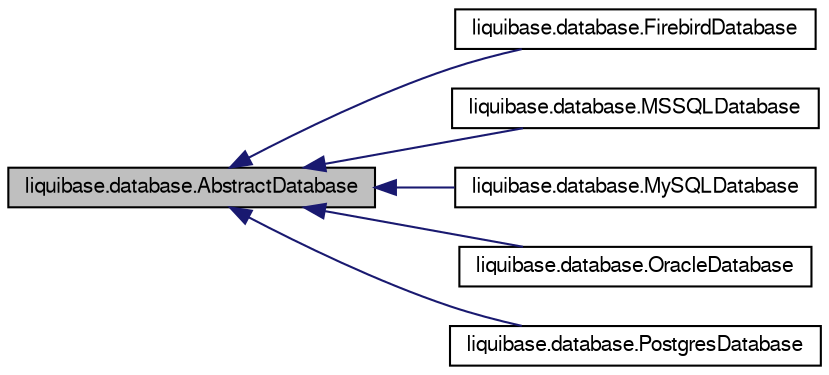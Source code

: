 digraph G
{
  edge [fontname="FreeSans",fontsize=10,labelfontname="FreeSans",labelfontsize=10];
  node [fontname="FreeSans",fontsize=10,shape=record];
  rankdir=LR;
  Node1 [label="liquibase.database.AbstractDatabase",height=0.2,width=0.4,color="black", fillcolor="grey75", style="filled" fontcolor="black"];
  Node1 -> Node2 [dir=back,color="midnightblue",fontsize=10,style="solid",fontname="FreeSans"];
  Node2 [label="liquibase.database.FirebirdDatabase",height=0.2,width=0.4,color="black", fillcolor="white", style="filled",URL="$classliquibase_1_1database_1_1_firebird_database.html",tooltip="Firebird database implementation."];
  Node1 -> Node3 [dir=back,color="midnightblue",fontsize=10,style="solid",fontname="FreeSans"];
  Node3 [label="liquibase.database.MSSQLDatabase",height=0.2,width=0.4,color="black", fillcolor="white", style="filled",URL="$classliquibase_1_1database_1_1_m_s_s_q_l_database.html",tooltip="Encapsulates MS-SQL database support."];
  Node1 -> Node4 [dir=back,color="midnightblue",fontsize=10,style="solid",fontname="FreeSans"];
  Node4 [label="liquibase.database.MySQLDatabase",height=0.2,width=0.4,color="black", fillcolor="white", style="filled",URL="$classliquibase_1_1database_1_1_my_s_q_l_database.html",tooltip="Encapsulates MySQL database support."];
  Node1 -> Node5 [dir=back,color="midnightblue",fontsize=10,style="solid",fontname="FreeSans"];
  Node5 [label="liquibase.database.OracleDatabase",height=0.2,width=0.4,color="black", fillcolor="white", style="filled",URL="$classliquibase_1_1database_1_1_oracle_database.html",tooltip="Encapsulates Oracle database support."];
  Node1 -> Node6 [dir=back,color="midnightblue",fontsize=10,style="solid",fontname="FreeSans"];
  Node6 [label="liquibase.database.PostgresDatabase",height=0.2,width=0.4,color="black", fillcolor="white", style="filled",URL="$classliquibase_1_1database_1_1_postgres_database.html",tooltip="Encapsulates PostgreSQL database support."];
}

